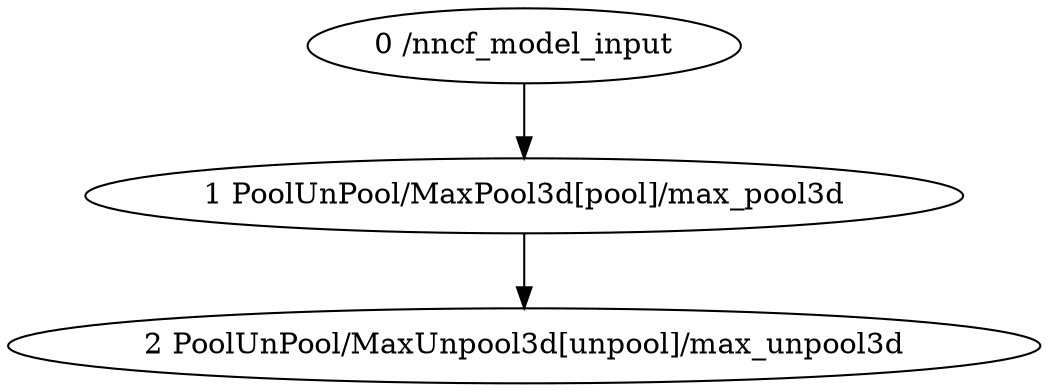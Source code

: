 strict digraph  {
"0 /nncf_model_input" [id=0, scope="", type=nncf_model_input];
"1 PoolUnPool/MaxPool3d[pool]/max_pool3d" [id=1, scope="PoolUnPool/MaxPool3d[pool]", type=max_pool3d];
"2 PoolUnPool/MaxUnpool3d[unpool]/max_unpool3d" [id=2, scope="PoolUnPool/MaxUnpool3d[unpool]", type=max_unpool3d];
"0 /nncf_model_input" -> "1 PoolUnPool/MaxPool3d[pool]/max_pool3d";
"1 PoolUnPool/MaxPool3d[pool]/max_pool3d" -> "2 PoolUnPool/MaxUnpool3d[unpool]/max_unpool3d";
}
